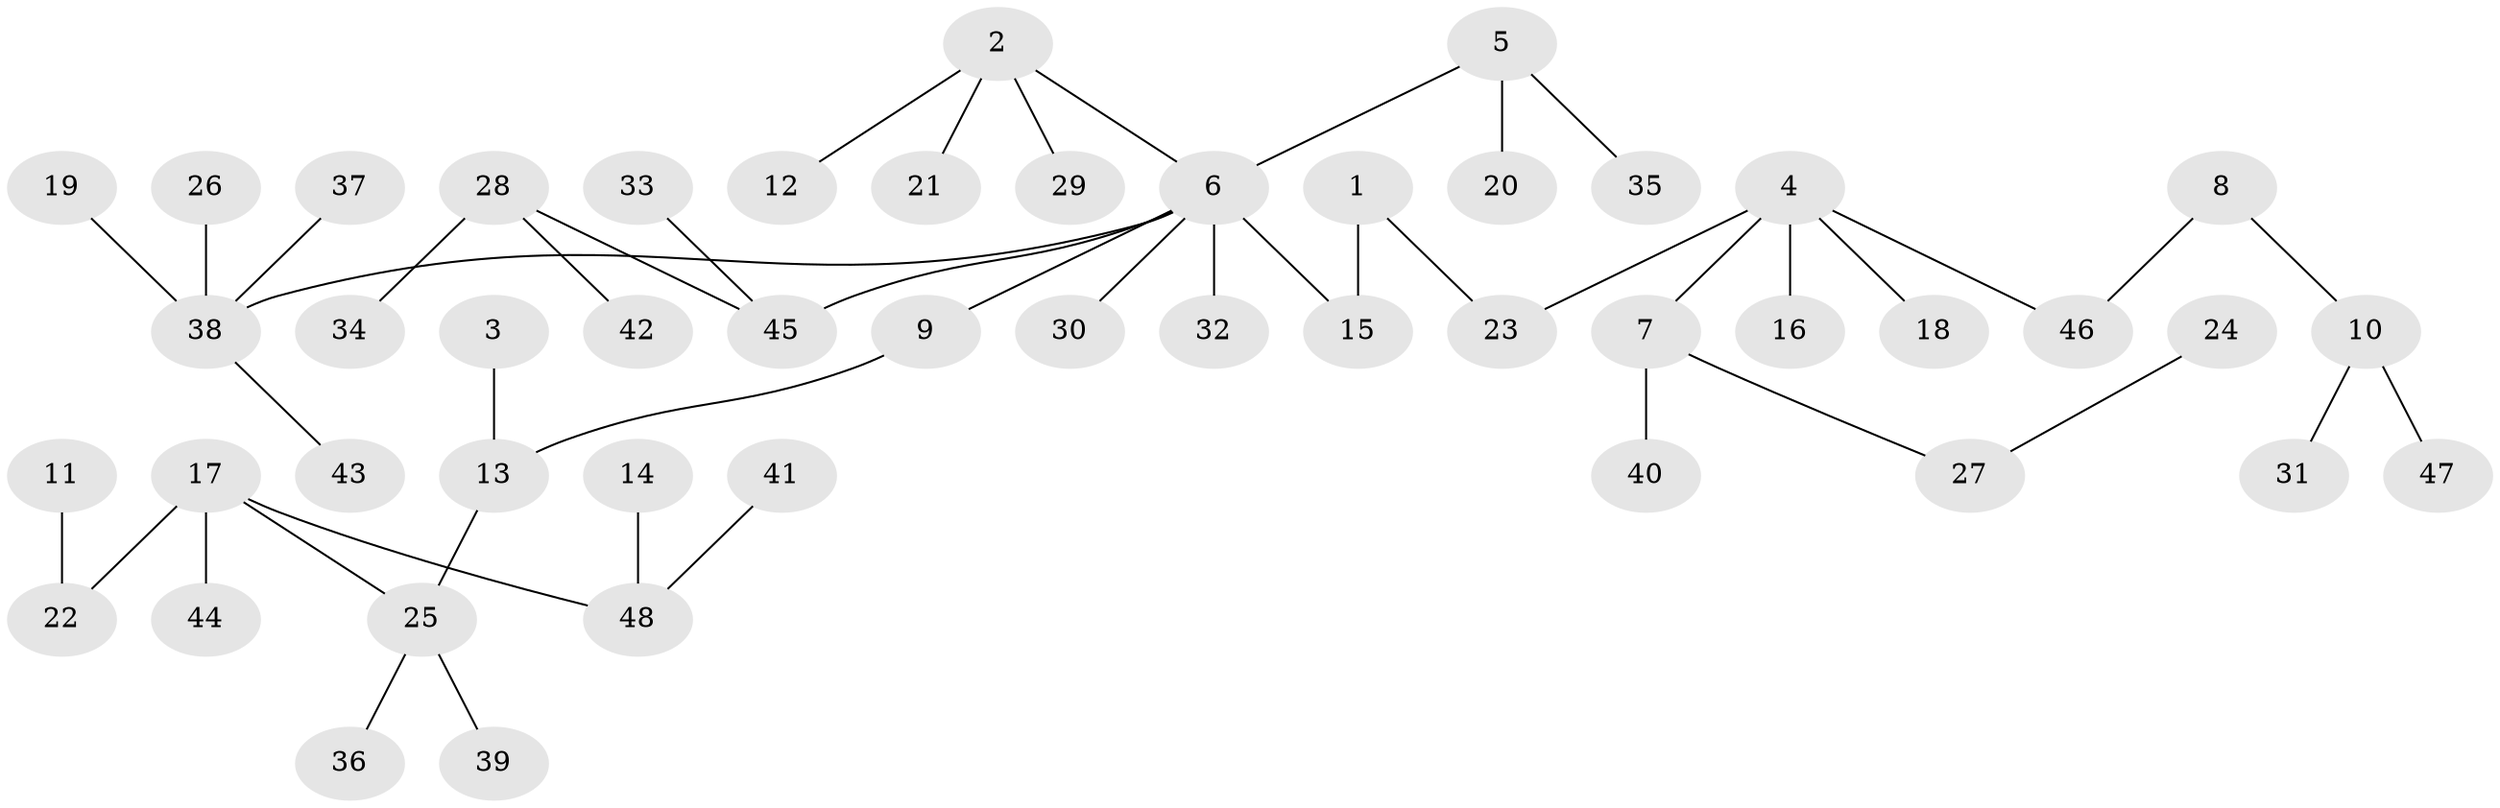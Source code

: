 // original degree distribution, {4: 0.041666666666666664, 8: 0.010416666666666666, 5: 0.052083333333333336, 2: 0.25, 3: 0.13541666666666666, 1: 0.5, 6: 0.010416666666666666}
// Generated by graph-tools (version 1.1) at 2025/02/03/09/25 03:02:19]
// undirected, 48 vertices, 47 edges
graph export_dot {
graph [start="1"]
  node [color=gray90,style=filled];
  1;
  2;
  3;
  4;
  5;
  6;
  7;
  8;
  9;
  10;
  11;
  12;
  13;
  14;
  15;
  16;
  17;
  18;
  19;
  20;
  21;
  22;
  23;
  24;
  25;
  26;
  27;
  28;
  29;
  30;
  31;
  32;
  33;
  34;
  35;
  36;
  37;
  38;
  39;
  40;
  41;
  42;
  43;
  44;
  45;
  46;
  47;
  48;
  1 -- 15 [weight=1.0];
  1 -- 23 [weight=1.0];
  2 -- 6 [weight=1.0];
  2 -- 12 [weight=1.0];
  2 -- 21 [weight=1.0];
  2 -- 29 [weight=1.0];
  3 -- 13 [weight=1.0];
  4 -- 7 [weight=1.0];
  4 -- 16 [weight=1.0];
  4 -- 18 [weight=1.0];
  4 -- 23 [weight=1.0];
  4 -- 46 [weight=1.0];
  5 -- 6 [weight=1.0];
  5 -- 20 [weight=1.0];
  5 -- 35 [weight=1.0];
  6 -- 9 [weight=1.0];
  6 -- 15 [weight=1.0];
  6 -- 30 [weight=1.0];
  6 -- 32 [weight=1.0];
  6 -- 38 [weight=1.0];
  6 -- 45 [weight=1.0];
  7 -- 27 [weight=1.0];
  7 -- 40 [weight=1.0];
  8 -- 10 [weight=1.0];
  8 -- 46 [weight=1.0];
  9 -- 13 [weight=1.0];
  10 -- 31 [weight=1.0];
  10 -- 47 [weight=1.0];
  11 -- 22 [weight=1.0];
  13 -- 25 [weight=1.0];
  14 -- 48 [weight=1.0];
  17 -- 22 [weight=1.0];
  17 -- 25 [weight=1.0];
  17 -- 44 [weight=1.0];
  17 -- 48 [weight=1.0];
  19 -- 38 [weight=1.0];
  24 -- 27 [weight=1.0];
  25 -- 36 [weight=1.0];
  25 -- 39 [weight=1.0];
  26 -- 38 [weight=1.0];
  28 -- 34 [weight=1.0];
  28 -- 42 [weight=1.0];
  28 -- 45 [weight=1.0];
  33 -- 45 [weight=1.0];
  37 -- 38 [weight=1.0];
  38 -- 43 [weight=1.0];
  41 -- 48 [weight=1.0];
}
